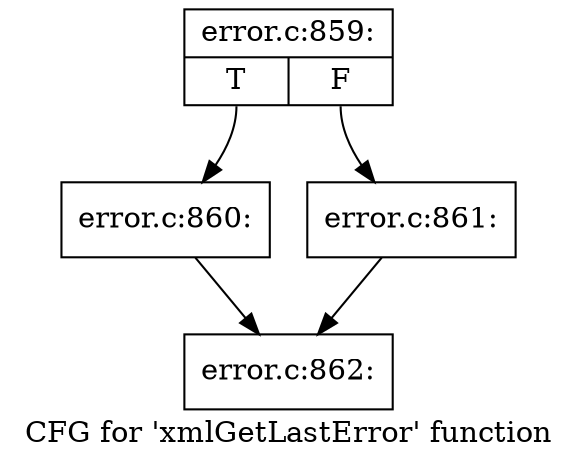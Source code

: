 digraph "CFG for 'xmlGetLastError' function" {
	label="CFG for 'xmlGetLastError' function";

	Node0x38a2440 [shape=record,label="{error.c:859:|{<s0>T|<s1>F}}"];
	Node0x38a2440:s0 -> Node0x3876a00;
	Node0x38a2440:s1 -> Node0x38aa000;
	Node0x3876a00 [shape=record,label="{error.c:860:}"];
	Node0x3876a00 -> Node0x38aa390;
	Node0x38aa000 [shape=record,label="{error.c:861:}"];
	Node0x38aa000 -> Node0x38aa390;
	Node0x38aa390 [shape=record,label="{error.c:862:}"];
}
